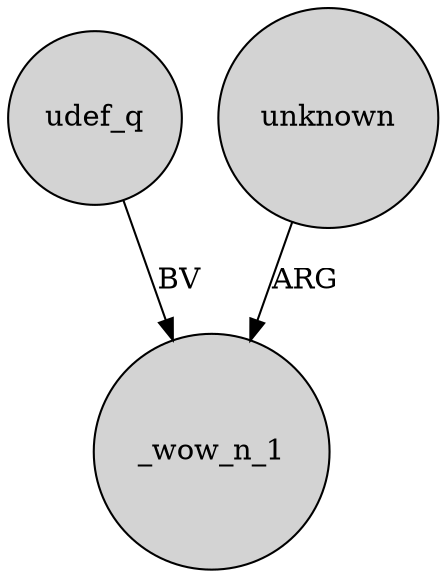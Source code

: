 digraph {
	node [shape=circle style=filled]
	udef_q -> _wow_n_1 [label=BV]
	unknown -> _wow_n_1 [label=ARG]
}

